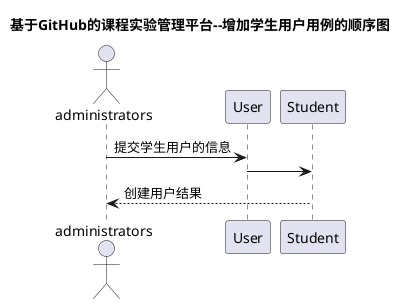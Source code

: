 @startuml
title 基于GitHub的课程实验管理平台--增加学生用户用例的顺序图
actor administrators
administrators -> User : 提交学生用户的信息
User -> Student
Student --> administrators : 创建用户结果
@enduml